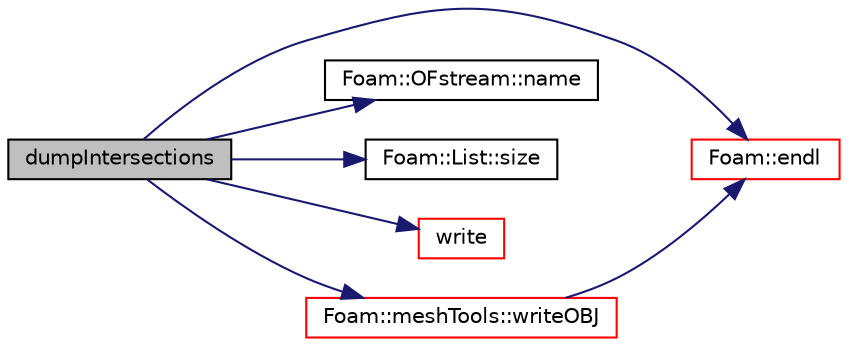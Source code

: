 digraph "dumpIntersections"
{
  bgcolor="transparent";
  edge [fontname="Helvetica",fontsize="10",labelfontname="Helvetica",labelfontsize="10"];
  node [fontname="Helvetica",fontsize="10",shape=record];
  rankdir="LR";
  Node18165 [label="dumpIntersections",height=0.2,width=0.4,color="black", fillcolor="grey75", style="filled", fontcolor="black"];
  Node18165 -> Node18166 [color="midnightblue",fontsize="10",style="solid",fontname="Helvetica"];
  Node18166 [label="Foam::endl",height=0.2,width=0.4,color="red",URL="$a21851.html#a2db8fe02a0d3909e9351bb4275b23ce4",tooltip="Add newline and flush stream. "];
  Node18165 -> Node18168 [color="midnightblue",fontsize="10",style="solid",fontname="Helvetica"];
  Node18168 [label="Foam::OFstream::name",height=0.2,width=0.4,color="black",URL="$a27297.html#aba53f1f9c8fadfa65f4099af10df348c",tooltip="Return the name of the stream. "];
  Node18165 -> Node18169 [color="midnightblue",fontsize="10",style="solid",fontname="Helvetica"];
  Node18169 [label="Foam::List::size",height=0.2,width=0.4,color="black",URL="$a26833.html#a8a5f6fa29bd4b500caf186f60245b384",tooltip="Override size to be inconsistent with allocated storage. "];
  Node18165 -> Node18170 [color="midnightblue",fontsize="10",style="solid",fontname="Helvetica"];
  Node18170 [label="write",height=0.2,width=0.4,color="red",URL="$a25857.html#ad48b7b943e88478c15879659cce7aebc",tooltip="Write mesh and all data. "];
  Node18165 -> Node18285 [color="midnightblue",fontsize="10",style="solid",fontname="Helvetica"];
  Node18285 [label="Foam::meshTools::writeOBJ",height=0.2,width=0.4,color="red",URL="$a21883.html#afd76c6ccc8ee4a5957f0232218167c17",tooltip="Write obj representation of point. "];
  Node18285 -> Node18166 [color="midnightblue",fontsize="10",style="solid",fontname="Helvetica"];
}
